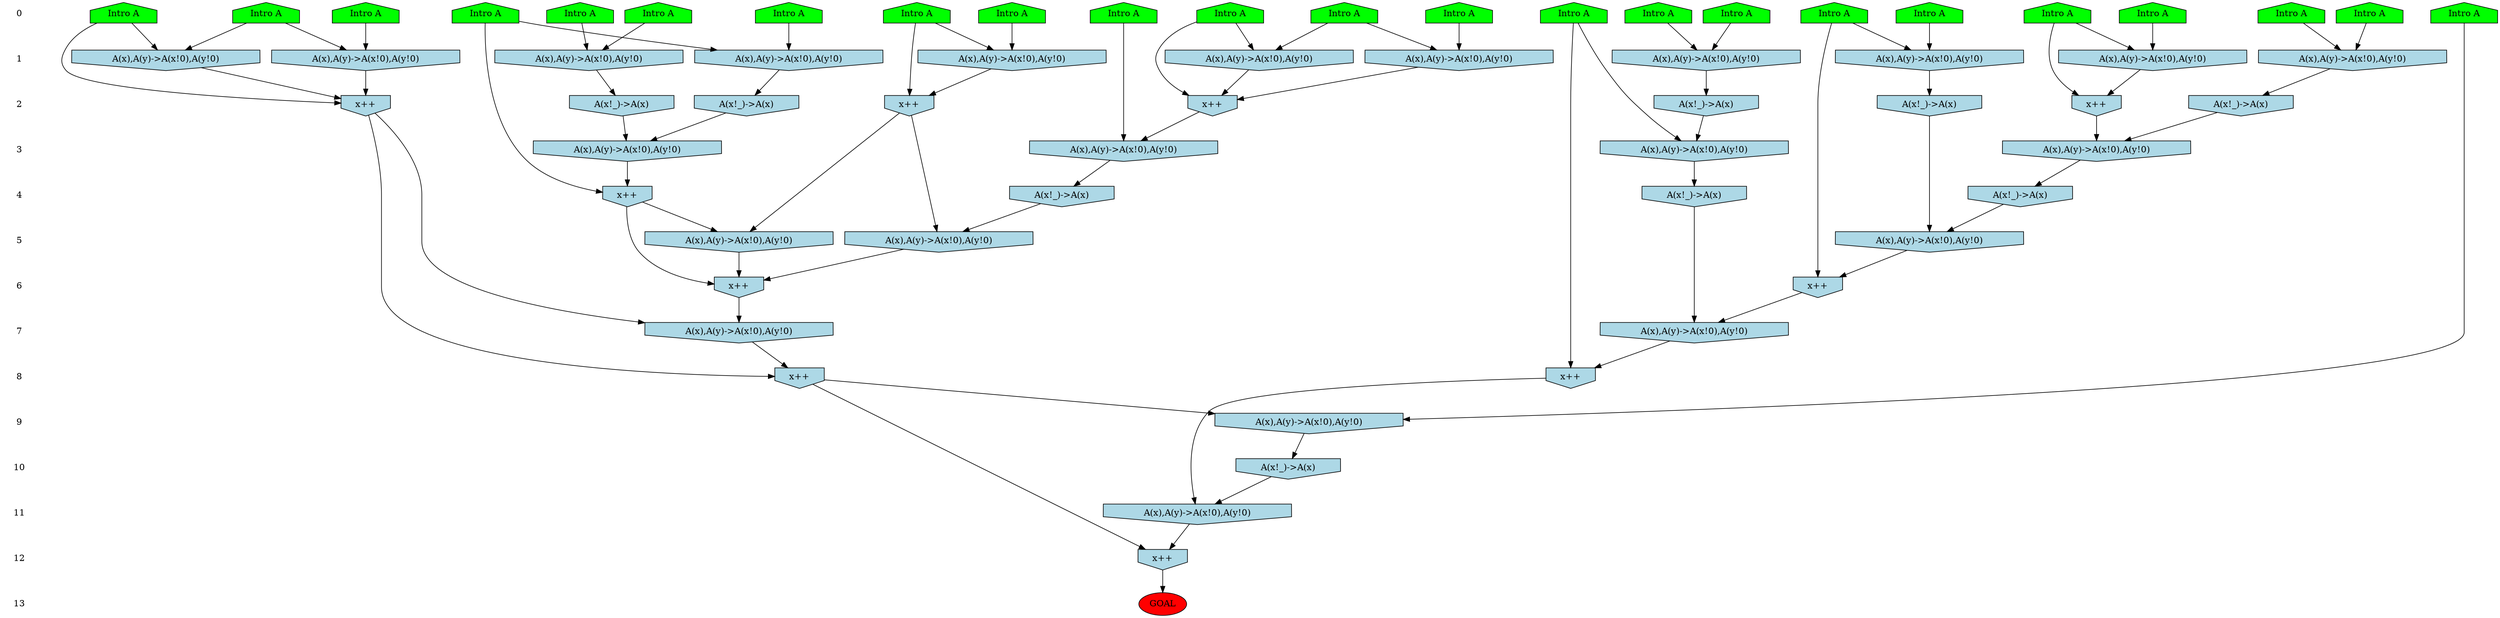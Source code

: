/* Compression of 1 causal flows obtained in average at 2.427036E+00 t.u */
/* Compressed causal flows were: [722] */
digraph G{
 ranksep=.5 ; 
{ rank = same ; "0" [shape=plaintext] ; node_1 [label ="Intro A", shape=house, style=filled, fillcolor=green] ;
node_2 [label ="Intro A", shape=house, style=filled, fillcolor=green] ;
node_3 [label ="Intro A", shape=house, style=filled, fillcolor=green] ;
node_4 [label ="Intro A", shape=house, style=filled, fillcolor=green] ;
node_5 [label ="Intro A", shape=house, style=filled, fillcolor=green] ;
node_6 [label ="Intro A", shape=house, style=filled, fillcolor=green] ;
node_7 [label ="Intro A", shape=house, style=filled, fillcolor=green] ;
node_8 [label ="Intro A", shape=house, style=filled, fillcolor=green] ;
node_9 [label ="Intro A", shape=house, style=filled, fillcolor=green] ;
node_10 [label ="Intro A", shape=house, style=filled, fillcolor=green] ;
node_11 [label ="Intro A", shape=house, style=filled, fillcolor=green] ;
node_12 [label ="Intro A", shape=house, style=filled, fillcolor=green] ;
node_13 [label ="Intro A", shape=house, style=filled, fillcolor=green] ;
node_14 [label ="Intro A", shape=house, style=filled, fillcolor=green] ;
node_15 [label ="Intro A", shape=house, style=filled, fillcolor=green] ;
node_16 [label ="Intro A", shape=house, style=filled, fillcolor=green] ;
node_17 [label ="Intro A", shape=house, style=filled, fillcolor=green] ;
node_18 [label ="Intro A", shape=house, style=filled, fillcolor=green] ;
node_19 [label ="Intro A", shape=house, style=filled, fillcolor=green] ;
node_20 [label ="Intro A", shape=house, style=filled, fillcolor=green] ;
node_21 [label ="Intro A", shape=house, style=filled, fillcolor=green] ;
node_22 [label ="Intro A", shape=house, style=filled, fillcolor=green] ;
node_23 [label ="Intro A", shape=house, style=filled, fillcolor=green] ;
}
{ rank = same ; "1" [shape=plaintext] ; node_24 [label="A(x),A(y)->A(x!0),A(y!0)", shape=invhouse, style=filled, fillcolor = lightblue] ;
node_25 [label="A(x),A(y)->A(x!0),A(y!0)", shape=invhouse, style=filled, fillcolor = lightblue] ;
node_26 [label="A(x),A(y)->A(x!0),A(y!0)", shape=invhouse, style=filled, fillcolor = lightblue] ;
node_27 [label="A(x),A(y)->A(x!0),A(y!0)", shape=invhouse, style=filled, fillcolor = lightblue] ;
node_28 [label="A(x),A(y)->A(x!0),A(y!0)", shape=invhouse, style=filled, fillcolor = lightblue] ;
node_29 [label="A(x),A(y)->A(x!0),A(y!0)", shape=invhouse, style=filled, fillcolor = lightblue] ;
node_30 [label="A(x),A(y)->A(x!0),A(y!0)", shape=invhouse, style=filled, fillcolor = lightblue] ;
node_32 [label="A(x),A(y)->A(x!0),A(y!0)", shape=invhouse, style=filled, fillcolor = lightblue] ;
node_34 [label="A(x),A(y)->A(x!0),A(y!0)", shape=invhouse, style=filled, fillcolor = lightblue] ;
node_35 [label="A(x),A(y)->A(x!0),A(y!0)", shape=invhouse, style=filled, fillcolor = lightblue] ;
node_51 [label="A(x),A(y)->A(x!0),A(y!0)", shape=invhouse, style=filled, fillcolor = lightblue] ;
}
{ rank = same ; "2" [shape=plaintext] ; node_31 [label="x++", shape=invhouse, style=filled, fillcolor = lightblue] ;
node_33 [label="A(x!_)->A(x)", shape=invhouse, style=filled, fillcolor = lightblue] ;
node_36 [label="A(x!_)->A(x)", shape=invhouse, style=filled, fillcolor = lightblue] ;
node_39 [label="x++", shape=invhouse, style=filled, fillcolor = lightblue] ;
node_41 [label="A(x!_)->A(x)", shape=invhouse, style=filled, fillcolor = lightblue] ;
node_42 [label="x++", shape=invhouse, style=filled, fillcolor = lightblue] ;
node_43 [label="A(x!_)->A(x)", shape=invhouse, style=filled, fillcolor = lightblue] ;
node_44 [label="A(x!_)->A(x)", shape=invhouse, style=filled, fillcolor = lightblue] ;
node_54 [label="x++", shape=invhouse, style=filled, fillcolor = lightblue] ;
}
{ rank = same ; "3" [shape=plaintext] ; node_37 [label="A(x),A(y)->A(x!0),A(y!0)", shape=invhouse, style=filled, fillcolor = lightblue] ;
node_40 [label="A(x),A(y)->A(x!0),A(y!0)", shape=invhouse, style=filled, fillcolor = lightblue] ;
node_46 [label="A(x),A(y)->A(x!0),A(y!0)", shape=invhouse, style=filled, fillcolor = lightblue] ;
node_47 [label="A(x),A(y)->A(x!0),A(y!0)", shape=invhouse, style=filled, fillcolor = lightblue] ;
}
{ rank = same ; "4" [shape=plaintext] ; node_38 [label="x++", shape=invhouse, style=filled, fillcolor = lightblue] ;
node_45 [label="A(x!_)->A(x)", shape=invhouse, style=filled, fillcolor = lightblue] ;
node_52 [label="A(x!_)->A(x)", shape=invhouse, style=filled, fillcolor = lightblue] ;
node_56 [label="A(x!_)->A(x)", shape=invhouse, style=filled, fillcolor = lightblue] ;
}
{ rank = same ; "5" [shape=plaintext] ; node_48 [label="A(x),A(y)->A(x!0),A(y!0)", shape=invhouse, style=filled, fillcolor = lightblue] ;
node_49 [label="A(x),A(y)->A(x!0),A(y!0)", shape=invhouse, style=filled, fillcolor = lightblue] ;
node_53 [label="A(x),A(y)->A(x!0),A(y!0)", shape=invhouse, style=filled, fillcolor = lightblue] ;
}
{ rank = same ; "6" [shape=plaintext] ; node_50 [label="x++", shape=invhouse, style=filled, fillcolor = lightblue] ;
node_58 [label="x++", shape=invhouse, style=filled, fillcolor = lightblue] ;
}
{ rank = same ; "7" [shape=plaintext] ; node_55 [label="A(x),A(y)->A(x!0),A(y!0)", shape=invhouse, style=filled, fillcolor = lightblue] ;
node_59 [label="A(x),A(y)->A(x!0),A(y!0)", shape=invhouse, style=filled, fillcolor = lightblue] ;
}
{ rank = same ; "8" [shape=plaintext] ; node_57 [label="x++", shape=invhouse, style=filled, fillcolor = lightblue] ;
node_62 [label="x++", shape=invhouse, style=filled, fillcolor = lightblue] ;
}
{ rank = same ; "9" [shape=plaintext] ; node_60 [label="A(x),A(y)->A(x!0),A(y!0)", shape=invhouse, style=filled, fillcolor = lightblue] ;
}
{ rank = same ; "10" [shape=plaintext] ; node_61 [label="A(x!_)->A(x)", shape=invhouse, style=filled, fillcolor = lightblue] ;
}
{ rank = same ; "11" [shape=plaintext] ; node_63 [label="A(x),A(y)->A(x!0),A(y!0)", shape=invhouse, style=filled, fillcolor = lightblue] ;
}
{ rank = same ; "12" [shape=plaintext] ; node_64 [label="x++", shape=invhouse, style=filled, fillcolor = lightblue] ;
}
{ rank = same ; "13" [shape=plaintext] ; node_65 [label ="GOAL", style=filled, fillcolor=red] ;
}
"0" -> "1" [style="invis"]; 
"1" -> "2" [style="invis"]; 
"2" -> "3" [style="invis"]; 
"3" -> "4" [style="invis"]; 
"4" -> "5" [style="invis"]; 
"5" -> "6" [style="invis"]; 
"6" -> "7" [style="invis"]; 
"7" -> "8" [style="invis"]; 
"8" -> "9" [style="invis"]; 
"9" -> "10" [style="invis"]; 
"10" -> "11" [style="invis"]; 
"11" -> "12" [style="invis"]; 
"12" -> "13" [style="invis"]; 
node_17 -> node_24
node_19 -> node_24
node_4 -> node_25
node_20 -> node_25
node_2 -> node_26
node_10 -> node_26
node_8 -> node_27
node_12 -> node_27
node_11 -> node_28
node_23 -> node_28
node_14 -> node_29
node_15 -> node_29
node_16 -> node_30
node_21 -> node_30
node_17 -> node_31
node_24 -> node_31
node_5 -> node_32
node_18 -> node_32
node_27 -> node_33
node_1 -> node_34
node_9 -> node_34
node_13 -> node_35
node_16 -> node_35
node_25 -> node_36
node_33 -> node_37
node_36 -> node_37
node_4 -> node_38
node_37 -> node_38
node_13 -> node_39
node_30 -> node_39
node_35 -> node_39
node_6 -> node_40
node_39 -> node_40
node_32 -> node_41
node_1 -> node_42
node_34 -> node_42
node_29 -> node_43
node_28 -> node_44
node_40 -> node_45
node_22 -> node_46
node_41 -> node_46
node_42 -> node_47
node_43 -> node_47
node_31 -> node_48
node_38 -> node_48
node_31 -> node_49
node_45 -> node_49
node_38 -> node_50
node_48 -> node_50
node_49 -> node_50
node_2 -> node_51
node_7 -> node_51
node_47 -> node_52
node_44 -> node_53
node_52 -> node_53
node_7 -> node_54
node_26 -> node_54
node_51 -> node_54
node_50 -> node_55
node_54 -> node_55
node_46 -> node_56
node_54 -> node_57
node_55 -> node_57
node_11 -> node_58
node_53 -> node_58
node_56 -> node_59
node_58 -> node_59
node_3 -> node_60
node_57 -> node_60
node_60 -> node_61
node_22 -> node_62
node_59 -> node_62
node_61 -> node_63
node_62 -> node_63
node_57 -> node_64
node_63 -> node_64
node_64 -> node_65
}
/*
 Dot generation time: 0.000195
*/